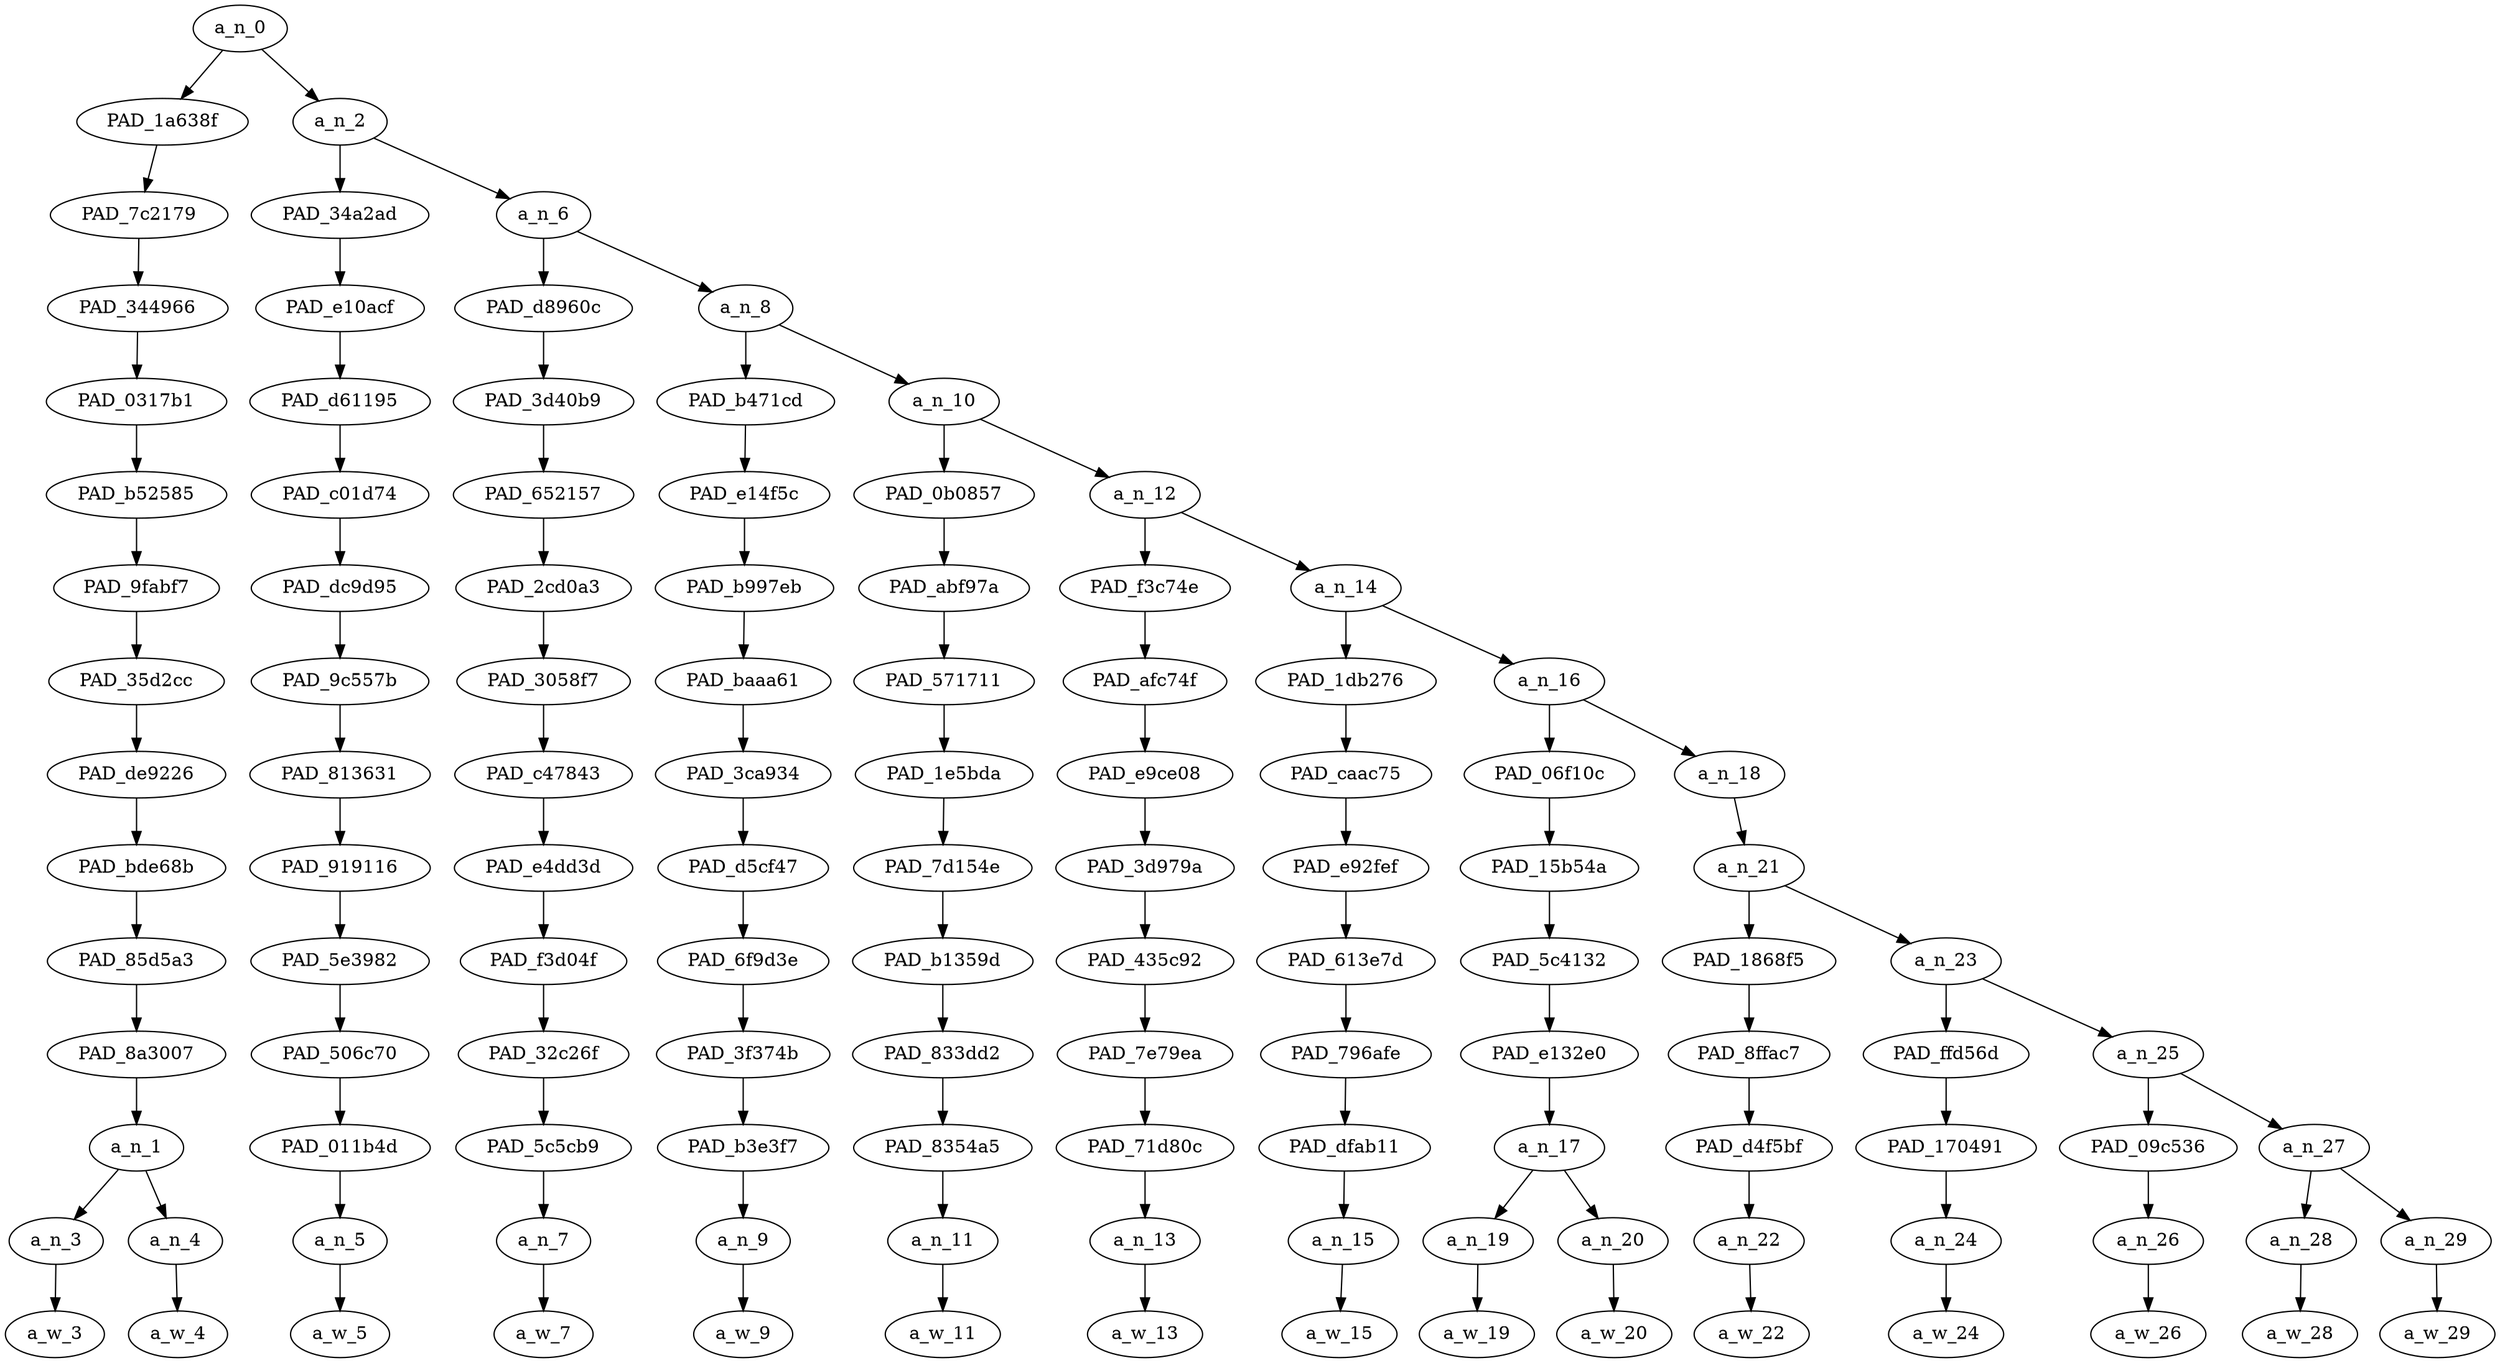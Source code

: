 strict digraph "" {
	a_n_0	[div_dir=1,
		index=0,
		level=14,
		pos="1.755615234375,14!",
		text_span="[0, 1, 2, 3, 4, 5, 6, 7, 8, 9, 10, 11, 12, 13, 14]",
		value=0.99999999];
	PAD_1a638f	[div_dir=1,
		index=0,
		level=13,
		pos="0.5,13!",
		text_span="[0, 1]",
		value=0.14348045];
	a_n_0 -> PAD_1a638f;
	a_n_2	[div_dir=1,
		index=1,
		level=13,
		pos="3.01123046875,13!",
		text_span="[2, 3, 4, 5, 6, 7, 8, 9, 10, 11, 12, 13, 14]",
		value=0.85636637];
	a_n_0 -> a_n_2;
	PAD_7c2179	[div_dir=1,
		index=0,
		level=12,
		pos="0.5,12!",
		text_span="[0, 1]",
		value=0.14348045];
	PAD_1a638f -> PAD_7c2179;
	PAD_344966	[div_dir=1,
		index=0,
		level=11,
		pos="0.5,11!",
		text_span="[0, 1]",
		value=0.14348045];
	PAD_7c2179 -> PAD_344966;
	PAD_0317b1	[div_dir=1,
		index=0,
		level=10,
		pos="0.5,10!",
		text_span="[0, 1]",
		value=0.14348045];
	PAD_344966 -> PAD_0317b1;
	PAD_b52585	[div_dir=1,
		index=0,
		level=9,
		pos="0.5,9!",
		text_span="[0, 1]",
		value=0.14348045];
	PAD_0317b1 -> PAD_b52585;
	PAD_9fabf7	[div_dir=1,
		index=0,
		level=8,
		pos="0.5,8!",
		text_span="[0, 1]",
		value=0.14348045];
	PAD_b52585 -> PAD_9fabf7;
	PAD_35d2cc	[div_dir=1,
		index=0,
		level=7,
		pos="0.5,7!",
		text_span="[0, 1]",
		value=0.14348045];
	PAD_9fabf7 -> PAD_35d2cc;
	PAD_de9226	[div_dir=1,
		index=0,
		level=6,
		pos="0.5,6!",
		text_span="[0, 1]",
		value=0.14348045];
	PAD_35d2cc -> PAD_de9226;
	PAD_bde68b	[div_dir=1,
		index=0,
		level=5,
		pos="0.5,5!",
		text_span="[0, 1]",
		value=0.14348045];
	PAD_de9226 -> PAD_bde68b;
	PAD_85d5a3	[div_dir=1,
		index=0,
		level=4,
		pos="0.5,4!",
		text_span="[0, 1]",
		value=0.14348045];
	PAD_bde68b -> PAD_85d5a3;
	PAD_8a3007	[div_dir=1,
		index=0,
		level=3,
		pos="0.5,3!",
		text_span="[0, 1]",
		value=0.14348045];
	PAD_85d5a3 -> PAD_8a3007;
	a_n_1	[div_dir=1,
		index=0,
		level=2,
		pos="0.5,2!",
		text_span="[0, 1]",
		value=0.14348045];
	PAD_8a3007 -> a_n_1;
	a_n_3	[div_dir=-1,
		index=0,
		level=1,
		pos="0.0,1!",
		text_span="[0]",
		value=0.08629616];
	a_n_1 -> a_n_3;
	a_n_4	[div_dir=1,
		index=1,
		level=1,
		pos="1.0,1!",
		text_span="[1]",
		value=0.05708366];
	a_n_1 -> a_n_4;
	a_w_3	[div_dir=0,
		index=0,
		level=0,
		pos="0,0!",
		text_span="[0]",
		value=white];
	a_n_3 -> a_w_3;
	a_w_4	[div_dir=0,
		index=1,
		level=0,
		pos="1,0!",
		text_span="[1]",
		value=people];
	a_n_4 -> a_w_4;
	PAD_34a2ad	[div_dir=-1,
		index=1,
		level=12,
		pos="2.0,12!",
		text_span="[2]",
		value=0.04838071];
	a_n_2 -> PAD_34a2ad;
	a_n_6	[div_dir=1,
		index=2,
		level=12,
		pos="4.0224609375,12!",
		text_span="[3, 4, 5, 6, 7, 8, 9, 10, 11, 12, 13, 14]",
		value=0.80785947];
	a_n_2 -> a_n_6;
	PAD_e10acf	[div_dir=-1,
		index=1,
		level=11,
		pos="2.0,11!",
		text_span="[2]",
		value=0.04838071];
	PAD_34a2ad -> PAD_e10acf;
	PAD_d61195	[div_dir=-1,
		index=1,
		level=10,
		pos="2.0,10!",
		text_span="[2]",
		value=0.04838071];
	PAD_e10acf -> PAD_d61195;
	PAD_c01d74	[div_dir=-1,
		index=1,
		level=9,
		pos="2.0,9!",
		text_span="[2]",
		value=0.04838071];
	PAD_d61195 -> PAD_c01d74;
	PAD_dc9d95	[div_dir=-1,
		index=1,
		level=8,
		pos="2.0,8!",
		text_span="[2]",
		value=0.04838071];
	PAD_c01d74 -> PAD_dc9d95;
	PAD_9c557b	[div_dir=-1,
		index=1,
		level=7,
		pos="2.0,7!",
		text_span="[2]",
		value=0.04838071];
	PAD_dc9d95 -> PAD_9c557b;
	PAD_813631	[div_dir=-1,
		index=1,
		level=6,
		pos="2.0,6!",
		text_span="[2]",
		value=0.04838071];
	PAD_9c557b -> PAD_813631;
	PAD_919116	[div_dir=-1,
		index=1,
		level=5,
		pos="2.0,5!",
		text_span="[2]",
		value=0.04838071];
	PAD_813631 -> PAD_919116;
	PAD_5e3982	[div_dir=-1,
		index=1,
		level=4,
		pos="2.0,4!",
		text_span="[2]",
		value=0.04838071];
	PAD_919116 -> PAD_5e3982;
	PAD_506c70	[div_dir=-1,
		index=1,
		level=3,
		pos="2.0,3!",
		text_span="[2]",
		value=0.04838071];
	PAD_5e3982 -> PAD_506c70;
	PAD_011b4d	[div_dir=-1,
		index=1,
		level=2,
		pos="2.0,2!",
		text_span="[2]",
		value=0.04838071];
	PAD_506c70 -> PAD_011b4d;
	a_n_5	[div_dir=-1,
		index=2,
		level=1,
		pos="2.0,1!",
		text_span="[2]",
		value=0.04838071];
	PAD_011b4d -> a_n_5;
	a_w_5	[div_dir=0,
		index=2,
		level=0,
		pos="2,0!",
		text_span="[2]",
		value=think];
	a_n_5 -> a_w_5;
	PAD_d8960c	[div_dir=1,
		index=2,
		level=11,
		pos="3.0,11!",
		text_span="[3]",
		value=0.06014998];
	a_n_6 -> PAD_d8960c;
	a_n_8	[div_dir=1,
		index=3,
		level=11,
		pos="5.044921875,11!",
		text_span="[4, 5, 6, 7, 8, 9, 10, 11, 12, 13, 14]",
		value=0.74753510];
	a_n_6 -> a_n_8;
	PAD_3d40b9	[div_dir=1,
		index=2,
		level=10,
		pos="3.0,10!",
		text_span="[3]",
		value=0.06014998];
	PAD_d8960c -> PAD_3d40b9;
	PAD_652157	[div_dir=1,
		index=2,
		level=9,
		pos="3.0,9!",
		text_span="[3]",
		value=0.06014998];
	PAD_3d40b9 -> PAD_652157;
	PAD_2cd0a3	[div_dir=1,
		index=2,
		level=8,
		pos="3.0,8!",
		text_span="[3]",
		value=0.06014998];
	PAD_652157 -> PAD_2cd0a3;
	PAD_3058f7	[div_dir=1,
		index=2,
		level=7,
		pos="3.0,7!",
		text_span="[3]",
		value=0.06014998];
	PAD_2cd0a3 -> PAD_3058f7;
	PAD_c47843	[div_dir=1,
		index=2,
		level=6,
		pos="3.0,6!",
		text_span="[3]",
		value=0.06014998];
	PAD_3058f7 -> PAD_c47843;
	PAD_e4dd3d	[div_dir=1,
		index=2,
		level=5,
		pos="3.0,5!",
		text_span="[3]",
		value=0.06014998];
	PAD_c47843 -> PAD_e4dd3d;
	PAD_f3d04f	[div_dir=1,
		index=2,
		level=4,
		pos="3.0,4!",
		text_span="[3]",
		value=0.06014998];
	PAD_e4dd3d -> PAD_f3d04f;
	PAD_32c26f	[div_dir=1,
		index=2,
		level=3,
		pos="3.0,3!",
		text_span="[3]",
		value=0.06014998];
	PAD_f3d04f -> PAD_32c26f;
	PAD_5c5cb9	[div_dir=1,
		index=2,
		level=2,
		pos="3.0,2!",
		text_span="[3]",
		value=0.06014998];
	PAD_32c26f -> PAD_5c5cb9;
	a_n_7	[div_dir=1,
		index=3,
		level=1,
		pos="3.0,1!",
		text_span="[3]",
		value=0.06014998];
	PAD_5c5cb9 -> a_n_7;
	a_w_7	[div_dir=0,
		index=3,
		level=0,
		pos="3,0!",
		text_span="[3]",
		value=cause];
	a_n_7 -> a_w_7;
	PAD_b471cd	[div_dir=-1,
		index=3,
		level=10,
		pos="4.0,10!",
		text_span="[4]",
		value=0.04482842];
	a_n_8 -> PAD_b471cd;
	a_n_10	[div_dir=1,
		index=4,
		level=10,
		pos="6.08984375,10!",
		text_span="[5, 6, 7, 8, 9, 10, 11, 12, 13, 14]",
		value=0.70261765];
	a_n_8 -> a_n_10;
	PAD_e14f5c	[div_dir=-1,
		index=3,
		level=9,
		pos="4.0,9!",
		text_span="[4]",
		value=0.04482842];
	PAD_b471cd -> PAD_e14f5c;
	PAD_b997eb	[div_dir=-1,
		index=3,
		level=8,
		pos="4.0,8!",
		text_span="[4]",
		value=0.04482842];
	PAD_e14f5c -> PAD_b997eb;
	PAD_baaa61	[div_dir=-1,
		index=3,
		level=7,
		pos="4.0,7!",
		text_span="[4]",
		value=0.04482842];
	PAD_b997eb -> PAD_baaa61;
	PAD_3ca934	[div_dir=-1,
		index=3,
		level=6,
		pos="4.0,6!",
		text_span="[4]",
		value=0.04482842];
	PAD_baaa61 -> PAD_3ca934;
	PAD_d5cf47	[div_dir=-1,
		index=3,
		level=5,
		pos="4.0,5!",
		text_span="[4]",
		value=0.04482842];
	PAD_3ca934 -> PAD_d5cf47;
	PAD_6f9d3e	[div_dir=-1,
		index=3,
		level=4,
		pos="4.0,4!",
		text_span="[4]",
		value=0.04482842];
	PAD_d5cf47 -> PAD_6f9d3e;
	PAD_3f374b	[div_dir=-1,
		index=3,
		level=3,
		pos="4.0,3!",
		text_span="[4]",
		value=0.04482842];
	PAD_6f9d3e -> PAD_3f374b;
	PAD_b3e3f7	[div_dir=-1,
		index=3,
		level=2,
		pos="4.0,2!",
		text_span="[4]",
		value=0.04482842];
	PAD_3f374b -> PAD_b3e3f7;
	a_n_9	[div_dir=-1,
		index=4,
		level=1,
		pos="4.0,1!",
		text_span="[4]",
		value=0.04482842];
	PAD_b3e3f7 -> a_n_9;
	a_w_9	[div_dir=0,
		index=4,
		level=0,
		pos="4,0!",
		text_span="[4]",
		value=they];
	a_n_9 -> a_w_9;
	PAD_0b0857	[div_dir=1,
		index=4,
		level=9,
		pos="5.0,9!",
		text_span="[5]",
		value=0.04903467];
	a_n_10 -> PAD_0b0857;
	a_n_12	[div_dir=1,
		index=5,
		level=9,
		pos="7.1796875,9!",
		text_span="[6, 7, 8, 9, 10, 11, 12, 13, 14]",
		value=0.65340567];
	a_n_10 -> a_n_12;
	PAD_abf97a	[div_dir=1,
		index=4,
		level=8,
		pos="5.0,8!",
		text_span="[5]",
		value=0.04903467];
	PAD_0b0857 -> PAD_abf97a;
	PAD_571711	[div_dir=1,
		index=4,
		level=7,
		pos="5.0,7!",
		text_span="[5]",
		value=0.04903467];
	PAD_abf97a -> PAD_571711;
	PAD_1e5bda	[div_dir=1,
		index=4,
		level=6,
		pos="5.0,6!",
		text_span="[5]",
		value=0.04903467];
	PAD_571711 -> PAD_1e5bda;
	PAD_7d154e	[div_dir=1,
		index=4,
		level=5,
		pos="5.0,5!",
		text_span="[5]",
		value=0.04903467];
	PAD_1e5bda -> PAD_7d154e;
	PAD_b1359d	[div_dir=1,
		index=4,
		level=4,
		pos="5.0,4!",
		text_span="[5]",
		value=0.04903467];
	PAD_7d154e -> PAD_b1359d;
	PAD_833dd2	[div_dir=1,
		index=4,
		level=3,
		pos="5.0,3!",
		text_span="[5]",
		value=0.04903467];
	PAD_b1359d -> PAD_833dd2;
	PAD_8354a5	[div_dir=1,
		index=4,
		level=2,
		pos="5.0,2!",
		text_span="[5]",
		value=0.04903467];
	PAD_833dd2 -> PAD_8354a5;
	a_n_11	[div_dir=1,
		index=5,
		level=1,
		pos="5.0,1!",
		text_span="[5]",
		value=0.04903467];
	PAD_8354a5 -> a_n_11;
	a_w_11	[div_dir=0,
		index=5,
		level=0,
		pos="5,0!",
		text_span="[5]",
		value=was];
	a_n_11 -> a_w_11;
	PAD_f3c74e	[div_dir=1,
		index=5,
		level=8,
		pos="6.0,8!",
		text_span="[6]",
		value=0.08196649];
	a_n_12 -> PAD_f3c74e;
	a_n_14	[div_dir=1,
		index=6,
		level=8,
		pos="8.359375,8!",
		text_span="[7, 8, 9, 10, 11, 12, 13, 14]",
		value=0.57133628];
	a_n_12 -> a_n_14;
	PAD_afc74f	[div_dir=1,
		index=5,
		level=7,
		pos="6.0,7!",
		text_span="[6]",
		value=0.08196649];
	PAD_f3c74e -> PAD_afc74f;
	PAD_e9ce08	[div_dir=1,
		index=5,
		level=6,
		pos="6.0,6!",
		text_span="[6]",
		value=0.08196649];
	PAD_afc74f -> PAD_e9ce08;
	PAD_3d979a	[div_dir=1,
		index=5,
		level=5,
		pos="6.0,5!",
		text_span="[6]",
		value=0.08196649];
	PAD_e9ce08 -> PAD_3d979a;
	PAD_435c92	[div_dir=1,
		index=5,
		level=4,
		pos="6.0,4!",
		text_span="[6]",
		value=0.08196649];
	PAD_3d979a -> PAD_435c92;
	PAD_7e79ea	[div_dir=1,
		index=5,
		level=3,
		pos="6.0,3!",
		text_span="[6]",
		value=0.08196649];
	PAD_435c92 -> PAD_7e79ea;
	PAD_71d80c	[div_dir=1,
		index=5,
		level=2,
		pos="6.0,2!",
		text_span="[6]",
		value=0.08196649];
	PAD_7e79ea -> PAD_71d80c;
	a_n_13	[div_dir=1,
		index=6,
		level=1,
		pos="6.0,1!",
		text_span="[6]",
		value=0.08196649];
	PAD_71d80c -> a_n_13;
	a_w_13	[div_dir=0,
		index=6,
		level=0,
		pos="6,0!",
		text_span="[6]",
		value=raised];
	a_n_13 -> a_w_13;
	PAD_1db276	[div_dir=-1,
		index=6,
		level=7,
		pos="7.0,7!",
		text_span="[7]",
		value=0.04648172];
	a_n_14 -> PAD_1db276;
	a_n_16	[div_dir=1,
		index=7,
		level=7,
		pos="9.71875,7!",
		text_span="[8, 9, 10, 11, 12, 13, 14]",
		value=0.52476828];
	a_n_14 -> a_n_16;
	PAD_caac75	[div_dir=-1,
		index=6,
		level=6,
		pos="7.0,6!",
		text_span="[7]",
		value=0.04648172];
	PAD_1db276 -> PAD_caac75;
	PAD_e92fef	[div_dir=-1,
		index=6,
		level=5,
		pos="7.0,5!",
		text_span="[7]",
		value=0.04648172];
	PAD_caac75 -> PAD_e92fef;
	PAD_613e7d	[div_dir=-1,
		index=6,
		level=4,
		pos="7.0,4!",
		text_span="[7]",
		value=0.04648172];
	PAD_e92fef -> PAD_613e7d;
	PAD_796afe	[div_dir=-1,
		index=6,
		level=3,
		pos="7.0,3!",
		text_span="[7]",
		value=0.04648172];
	PAD_613e7d -> PAD_796afe;
	PAD_dfab11	[div_dir=-1,
		index=6,
		level=2,
		pos="7.0,2!",
		text_span="[7]",
		value=0.04648172];
	PAD_796afe -> PAD_dfab11;
	a_n_15	[div_dir=-1,
		index=7,
		level=1,
		pos="7.0,1!",
		text_span="[7]",
		value=0.04648172];
	PAD_dfab11 -> a_n_15;
	a_w_15	[div_dir=0,
		index=7,
		level=0,
		pos="7,0!",
		text_span="[7]",
		value=by];
	a_n_15 -> a_w_15;
	PAD_06f10c	[div_dir=1,
		index=7,
		level=6,
		pos="8.5,6!",
		text_span="[8, 9]",
		value=0.16467140];
	a_n_16 -> PAD_06f10c;
	a_n_18	[div_dir=1,
		index=8,
		level=6,
		pos="10.9375,6!",
		text_span="[10, 11, 12, 13, 14]",
		value=0.35996756];
	a_n_16 -> a_n_18;
	PAD_15b54a	[div_dir=1,
		index=7,
		level=5,
		pos="8.5,5!",
		text_span="[8, 9]",
		value=0.16467140];
	PAD_06f10c -> PAD_15b54a;
	PAD_5c4132	[div_dir=1,
		index=7,
		level=4,
		pos="8.5,4!",
		text_span="[8, 9]",
		value=0.16467140];
	PAD_15b54a -> PAD_5c4132;
	PAD_e132e0	[div_dir=1,
		index=7,
		level=3,
		pos="8.5,3!",
		text_span="[8, 9]",
		value=0.16467140];
	PAD_5c4132 -> PAD_e132e0;
	a_n_17	[div_dir=1,
		index=7,
		level=2,
		pos="8.5,2!",
		text_span="[8, 9]",
		value=0.16467140];
	PAD_e132e0 -> a_n_17;
	a_n_19	[div_dir=-1,
		index=8,
		level=1,
		pos="8.0,1!",
		text_span="[8]",
		value=0.10078040];
	a_n_17 -> a_n_19;
	a_n_20	[div_dir=1,
		index=9,
		level=1,
		pos="9.0,1!",
		text_span="[9]",
		value=0.06383962];
	a_n_17 -> a_n_20;
	a_w_19	[div_dir=0,
		index=8,
		level=0,
		pos="8,0!",
		text_span="[8]",
		value=black];
	a_n_19 -> a_w_19;
	a_w_20	[div_dir=0,
		index=9,
		level=0,
		pos="9,0!",
		text_span="[9]",
		value=people1];
	a_n_20 -> a_w_20;
	a_n_21	[div_dir=1,
		index=8,
		level=5,
		pos="10.9375,5!",
		text_span="[10, 11, 12, 13, 14]",
		value=0.35984814];
	a_n_18 -> a_n_21;
	PAD_1868f5	[div_dir=-1,
		index=8,
		level=4,
		pos="10.0,4!",
		text_span="[10]",
		value=0.03679784];
	a_n_21 -> PAD_1868f5;
	a_n_23	[div_dir=1,
		index=9,
		level=4,
		pos="11.875,4!",
		text_span="[11, 12, 13, 14]",
		value=0.32293087];
	a_n_21 -> a_n_23;
	PAD_8ffac7	[div_dir=-1,
		index=8,
		level=3,
		pos="10.0,3!",
		text_span="[10]",
		value=0.03679784];
	PAD_1868f5 -> PAD_8ffac7;
	PAD_d4f5bf	[div_dir=-1,
		index=8,
		level=2,
		pos="10.0,2!",
		text_span="[10]",
		value=0.03679784];
	PAD_8ffac7 -> PAD_d4f5bf;
	a_n_22	[div_dir=-1,
		index=10,
		level=1,
		pos="10.0,1!",
		text_span="[10]",
		value=0.03679784];
	PAD_d4f5bf -> a_n_22;
	a_w_22	[div_dir=0,
		index=10,
		level=0,
		pos="10,0!",
		text_span="[10]",
		value=they1];
	a_n_22 -> a_w_22;
	PAD_ffd56d	[div_dir=-1,
		index=9,
		level=3,
		pos="11.0,3!",
		text_span="[11]",
		value=0.03566493];
	a_n_23 -> PAD_ffd56d;
	a_n_25	[div_dir=1,
		index=10,
		level=3,
		pos="12.75,3!",
		text_span="[12, 13, 14]",
		value=0.28705964];
	a_n_23 -> a_n_25;
	PAD_170491	[div_dir=-1,
		index=9,
		level=2,
		pos="11.0,2!",
		text_span="[11]",
		value=0.03566493];
	PAD_ffd56d -> PAD_170491;
	a_n_24	[div_dir=-1,
		index=11,
		level=1,
		pos="11.0,1!",
		text_span="[11]",
		value=0.03566493];
	PAD_170491 -> a_n_24;
	a_w_24	[div_dir=0,
		index=11,
		level=0,
		pos="11,0!",
		text_span="[11]",
		value=can];
	a_n_24 -> a_w_24;
	PAD_09c536	[div_dir=1,
		index=10,
		level=2,
		pos="12.0,2!",
		text_span="[12]",
		value=0.04673188];
	a_n_25 -> PAD_09c536;
	a_n_27	[div_dir=1,
		index=11,
		level=2,
		pos="13.5,2!",
		text_span="[13, 14]",
		value=0.24003135];
	a_n_25 -> a_n_27;
	a_n_26	[div_dir=1,
		index=12,
		level=1,
		pos="12.0,1!",
		text_span="[12]",
		value=0.04673188];
	PAD_09c536 -> a_n_26;
	a_w_26	[div_dir=0,
		index=12,
		level=0,
		pos="12,0!",
		text_span="[12]",
		value=say];
	a_n_26 -> a_w_26;
	a_n_28	[div_dir=-1,
		index=13,
		level=1,
		pos="13.0,1!",
		text_span="[13]",
		value=0.18878342];
	a_n_27 -> a_n_28;
	a_n_29	[div_dir=1,
		index=14,
		level=1,
		pos="14.0,1!",
		text_span="[14]",
		value=0.05104785];
	a_n_27 -> a_n_29;
	a_w_28	[div_dir=0,
		index=13,
		level=0,
		pos="13,0!",
		text_span="[13]",
		value=nigga];
	a_n_28 -> a_w_28;
	a_w_29	[div_dir=0,
		index=14,
		level=0,
		pos="14,0!",
		text_span="[14]",
		value=what];
	a_n_29 -> a_w_29;
}
